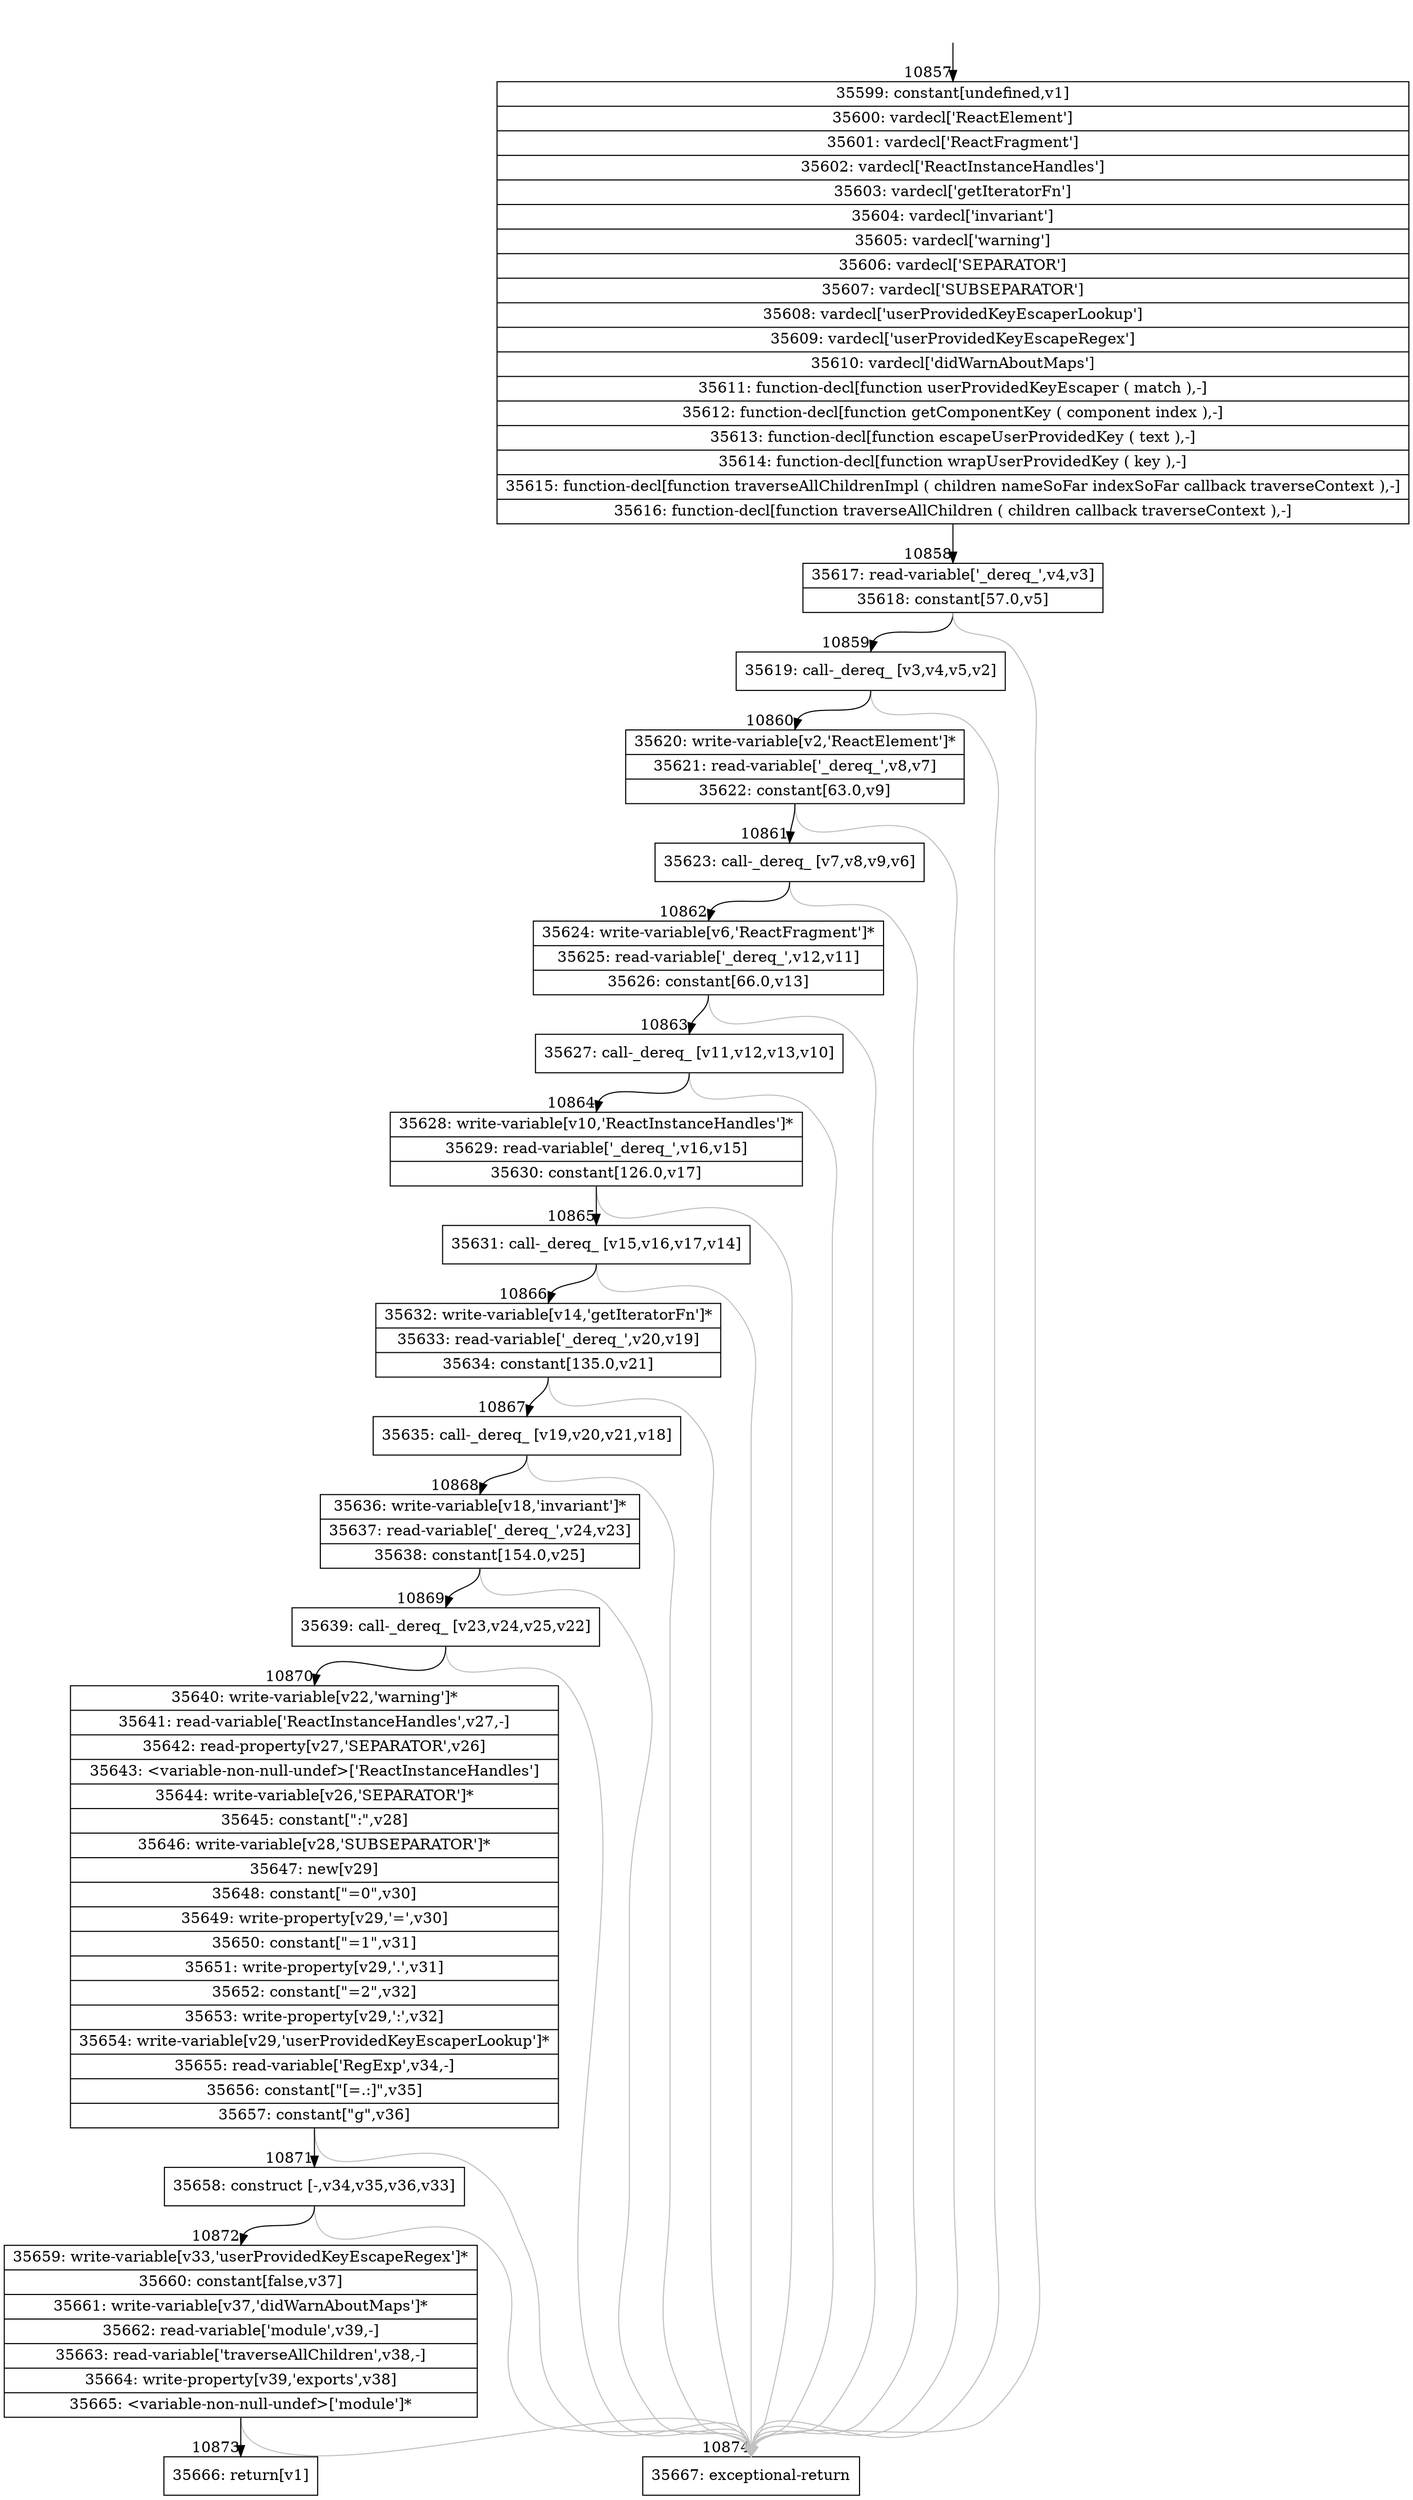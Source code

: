 digraph {
rankdir="TD"
BB_entry809[shape=none,label=""];
BB_entry809 -> BB10857 [tailport=s, headport=n, headlabel="    10857"]
BB10857 [shape=record label="{35599: constant[undefined,v1]|35600: vardecl['ReactElement']|35601: vardecl['ReactFragment']|35602: vardecl['ReactInstanceHandles']|35603: vardecl['getIteratorFn']|35604: vardecl['invariant']|35605: vardecl['warning']|35606: vardecl['SEPARATOR']|35607: vardecl['SUBSEPARATOR']|35608: vardecl['userProvidedKeyEscaperLookup']|35609: vardecl['userProvidedKeyEscapeRegex']|35610: vardecl['didWarnAboutMaps']|35611: function-decl[function userProvidedKeyEscaper ( match ),-]|35612: function-decl[function getComponentKey ( component index ),-]|35613: function-decl[function escapeUserProvidedKey ( text ),-]|35614: function-decl[function wrapUserProvidedKey ( key ),-]|35615: function-decl[function traverseAllChildrenImpl ( children nameSoFar indexSoFar callback traverseContext ),-]|35616: function-decl[function traverseAllChildren ( children callback traverseContext ),-]}" ] 
BB10857 -> BB10858 [tailport=s, headport=n, headlabel="      10858"]
BB10858 [shape=record label="{35617: read-variable['_dereq_',v4,v3]|35618: constant[57.0,v5]}" ] 
BB10858 -> BB10859 [tailport=s, headport=n, headlabel="      10859"]
BB10858 -> BB10874 [tailport=s, headport=n, color=gray, headlabel="      10874"]
BB10859 [shape=record label="{35619: call-_dereq_ [v3,v4,v5,v2]}" ] 
BB10859 -> BB10860 [tailport=s, headport=n, headlabel="      10860"]
BB10859 -> BB10874 [tailport=s, headport=n, color=gray]
BB10860 [shape=record label="{35620: write-variable[v2,'ReactElement']*|35621: read-variable['_dereq_',v8,v7]|35622: constant[63.0,v9]}" ] 
BB10860 -> BB10861 [tailport=s, headport=n, headlabel="      10861"]
BB10860 -> BB10874 [tailport=s, headport=n, color=gray]
BB10861 [shape=record label="{35623: call-_dereq_ [v7,v8,v9,v6]}" ] 
BB10861 -> BB10862 [tailport=s, headport=n, headlabel="      10862"]
BB10861 -> BB10874 [tailport=s, headport=n, color=gray]
BB10862 [shape=record label="{35624: write-variable[v6,'ReactFragment']*|35625: read-variable['_dereq_',v12,v11]|35626: constant[66.0,v13]}" ] 
BB10862 -> BB10863 [tailport=s, headport=n, headlabel="      10863"]
BB10862 -> BB10874 [tailport=s, headport=n, color=gray]
BB10863 [shape=record label="{35627: call-_dereq_ [v11,v12,v13,v10]}" ] 
BB10863 -> BB10864 [tailport=s, headport=n, headlabel="      10864"]
BB10863 -> BB10874 [tailport=s, headport=n, color=gray]
BB10864 [shape=record label="{35628: write-variable[v10,'ReactInstanceHandles']*|35629: read-variable['_dereq_',v16,v15]|35630: constant[126.0,v17]}" ] 
BB10864 -> BB10865 [tailport=s, headport=n, headlabel="      10865"]
BB10864 -> BB10874 [tailport=s, headport=n, color=gray]
BB10865 [shape=record label="{35631: call-_dereq_ [v15,v16,v17,v14]}" ] 
BB10865 -> BB10866 [tailport=s, headport=n, headlabel="      10866"]
BB10865 -> BB10874 [tailport=s, headport=n, color=gray]
BB10866 [shape=record label="{35632: write-variable[v14,'getIteratorFn']*|35633: read-variable['_dereq_',v20,v19]|35634: constant[135.0,v21]}" ] 
BB10866 -> BB10867 [tailport=s, headport=n, headlabel="      10867"]
BB10866 -> BB10874 [tailport=s, headport=n, color=gray]
BB10867 [shape=record label="{35635: call-_dereq_ [v19,v20,v21,v18]}" ] 
BB10867 -> BB10868 [tailport=s, headport=n, headlabel="      10868"]
BB10867 -> BB10874 [tailport=s, headport=n, color=gray]
BB10868 [shape=record label="{35636: write-variable[v18,'invariant']*|35637: read-variable['_dereq_',v24,v23]|35638: constant[154.0,v25]}" ] 
BB10868 -> BB10869 [tailport=s, headport=n, headlabel="      10869"]
BB10868 -> BB10874 [tailport=s, headport=n, color=gray]
BB10869 [shape=record label="{35639: call-_dereq_ [v23,v24,v25,v22]}" ] 
BB10869 -> BB10870 [tailport=s, headport=n, headlabel="      10870"]
BB10869 -> BB10874 [tailport=s, headport=n, color=gray]
BB10870 [shape=record label="{35640: write-variable[v22,'warning']*|35641: read-variable['ReactInstanceHandles',v27,-]|35642: read-property[v27,'SEPARATOR',v26]|35643: \<variable-non-null-undef\>['ReactInstanceHandles']|35644: write-variable[v26,'SEPARATOR']*|35645: constant[\":\",v28]|35646: write-variable[v28,'SUBSEPARATOR']*|35647: new[v29]|35648: constant[\"=0\",v30]|35649: write-property[v29,'=',v30]|35650: constant[\"=1\",v31]|35651: write-property[v29,'.',v31]|35652: constant[\"=2\",v32]|35653: write-property[v29,':',v32]|35654: write-variable[v29,'userProvidedKeyEscaperLookup']*|35655: read-variable['RegExp',v34,-]|35656: constant[\"[=.:]\",v35]|35657: constant[\"g\",v36]}" ] 
BB10870 -> BB10871 [tailport=s, headport=n, headlabel="      10871"]
BB10870 -> BB10874 [tailport=s, headport=n, color=gray]
BB10871 [shape=record label="{35658: construct [-,v34,v35,v36,v33]}" ] 
BB10871 -> BB10872 [tailport=s, headport=n, headlabel="      10872"]
BB10871 -> BB10874 [tailport=s, headport=n, color=gray]
BB10872 [shape=record label="{35659: write-variable[v33,'userProvidedKeyEscapeRegex']*|35660: constant[false,v37]|35661: write-variable[v37,'didWarnAboutMaps']*|35662: read-variable['module',v39,-]|35663: read-variable['traverseAllChildren',v38,-]|35664: write-property[v39,'exports',v38]|35665: \<variable-non-null-undef\>['module']*}" ] 
BB10872 -> BB10873 [tailport=s, headport=n, headlabel="      10873"]
BB10872 -> BB10874 [tailport=s, headport=n, color=gray]
BB10873 [shape=record label="{35666: return[v1]}" ] 
BB10874 [shape=record label="{35667: exceptional-return}" ] 
//#$~ 19498
}
